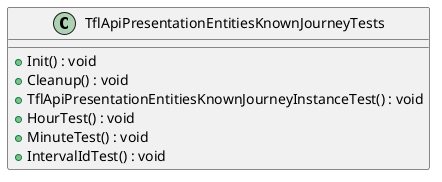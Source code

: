 @startuml
class TflApiPresentationEntitiesKnownJourneyTests {
    + Init() : void
    + Cleanup() : void
    + TflApiPresentationEntitiesKnownJourneyInstanceTest() : void
    + HourTest() : void
    + MinuteTest() : void
    + IntervalIdTest() : void
}
@enduml
